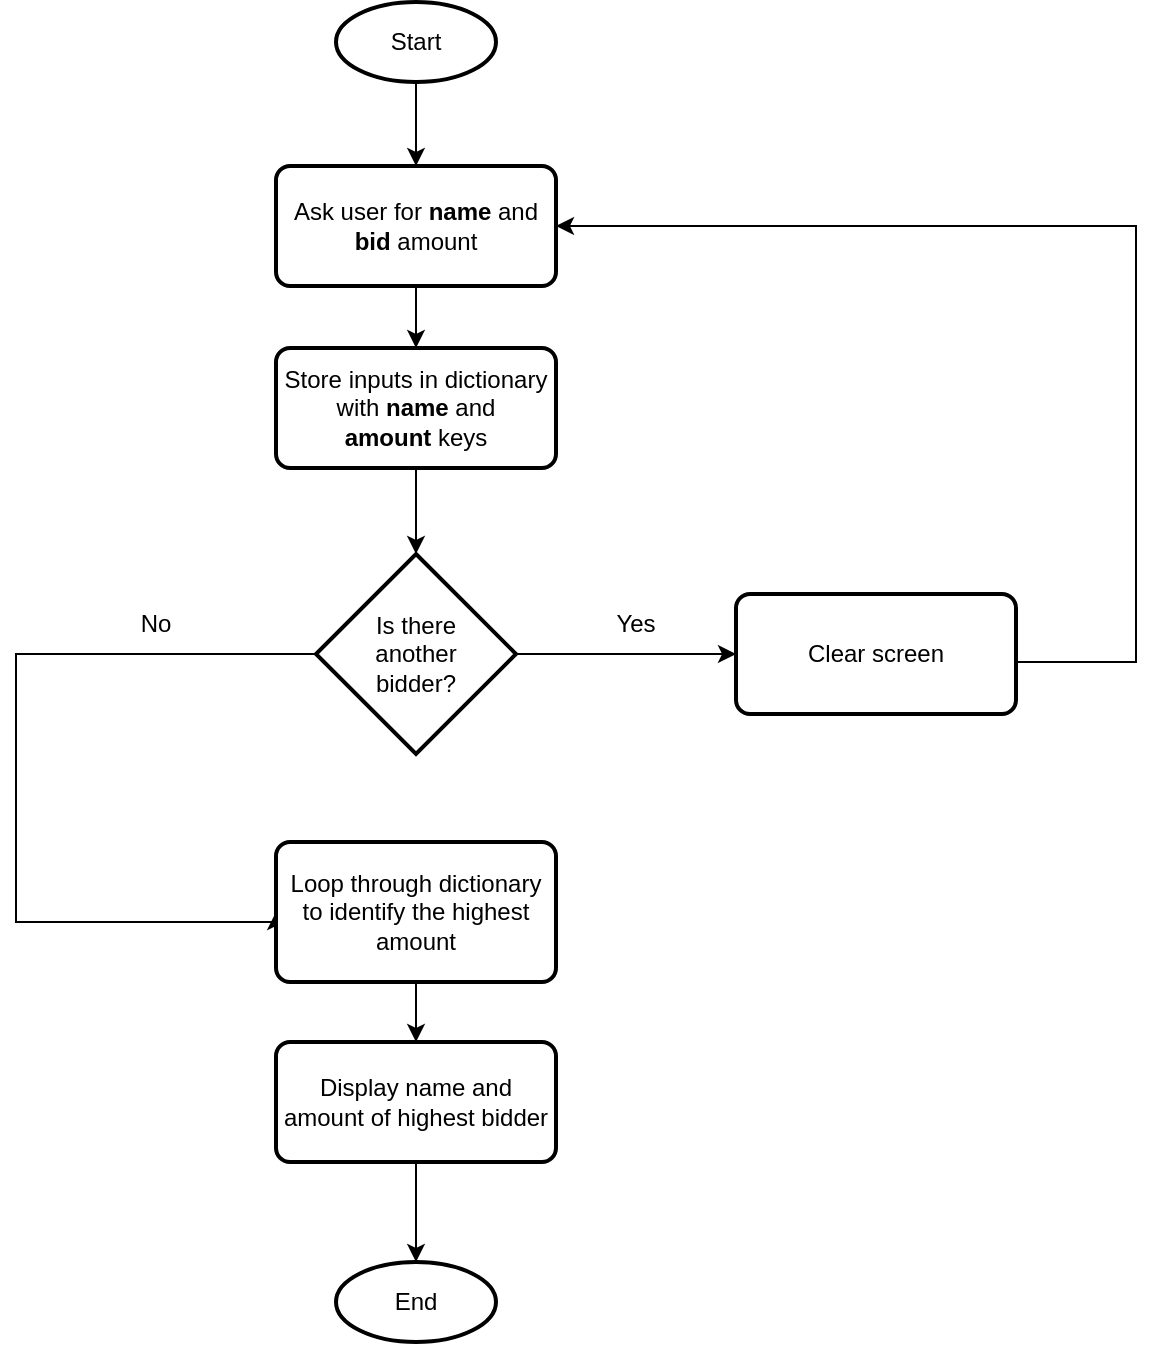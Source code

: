 <mxfile version="23.1.1" type="github">
  <diagram name="Page-1" id="MXwN1AMKVaTRqtl8EzZa">
    <mxGraphModel dx="1222" dy="705" grid="1" gridSize="10" guides="1" tooltips="1" connect="1" arrows="1" fold="1" page="1" pageScale="1" pageWidth="850" pageHeight="1100" math="0" shadow="0">
      <root>
        <mxCell id="0" />
        <mxCell id="1" parent="0" />
        <mxCell id="0VK2PfKCR7JdSG4__-p1-16" style="edgeStyle=orthogonalEdgeStyle;rounded=0;orthogonalLoop=1;jettySize=auto;html=1;" edge="1" parent="1" source="0VK2PfKCR7JdSG4__-p1-1" target="0VK2PfKCR7JdSG4__-p1-2">
          <mxGeometry relative="1" as="geometry" />
        </mxCell>
        <mxCell id="0VK2PfKCR7JdSG4__-p1-1" value="Start" style="strokeWidth=2;html=1;shape=mxgraph.flowchart.start_1;whiteSpace=wrap;" vertex="1" parent="1">
          <mxGeometry x="320" y="20" width="80" height="40" as="geometry" />
        </mxCell>
        <mxCell id="0VK2PfKCR7JdSG4__-p1-17" style="edgeStyle=orthogonalEdgeStyle;rounded=0;orthogonalLoop=1;jettySize=auto;html=1;" edge="1" parent="1" source="0VK2PfKCR7JdSG4__-p1-2" target="0VK2PfKCR7JdSG4__-p1-9">
          <mxGeometry relative="1" as="geometry" />
        </mxCell>
        <mxCell id="0VK2PfKCR7JdSG4__-p1-2" value="Ask user for &lt;b&gt;name&lt;/b&gt;&amp;nbsp;and &lt;b&gt;bid&lt;/b&gt;&amp;nbsp;amount" style="rounded=1;whiteSpace=wrap;html=1;absoluteArcSize=1;arcSize=14;strokeWidth=2;" vertex="1" parent="1">
          <mxGeometry x="290" y="102" width="140" height="60" as="geometry" />
        </mxCell>
        <mxCell id="0VK2PfKCR7JdSG4__-p1-15" style="edgeStyle=orthogonalEdgeStyle;rounded=0;orthogonalLoop=1;jettySize=auto;html=1;entryX=0;entryY=0.5;entryDx=0;entryDy=0;" edge="1" parent="1" source="0VK2PfKCR7JdSG4__-p1-6" target="0VK2PfKCR7JdSG4__-p1-12">
          <mxGeometry relative="1" as="geometry" />
        </mxCell>
        <mxCell id="0VK2PfKCR7JdSG4__-p1-19" style="edgeStyle=orthogonalEdgeStyle;rounded=0;orthogonalLoop=1;jettySize=auto;html=1;entryX=0;entryY=0.5;entryDx=0;entryDy=0;" edge="1" parent="1" source="0VK2PfKCR7JdSG4__-p1-6" target="0VK2PfKCR7JdSG4__-p1-8">
          <mxGeometry relative="1" as="geometry">
            <Array as="points">
              <mxPoint x="160" y="346" />
              <mxPoint x="160" y="480" />
              <mxPoint x="290" y="480" />
            </Array>
          </mxGeometry>
        </mxCell>
        <mxCell id="0VK2PfKCR7JdSG4__-p1-6" value="Is there &lt;br&gt;another &lt;br&gt;bidder?" style="strokeWidth=2;html=1;shape=mxgraph.flowchart.decision;whiteSpace=wrap;" vertex="1" parent="1">
          <mxGeometry x="310" y="296" width="100" height="100" as="geometry" />
        </mxCell>
        <mxCell id="0VK2PfKCR7JdSG4__-p1-23" style="edgeStyle=orthogonalEdgeStyle;rounded=0;orthogonalLoop=1;jettySize=auto;html=1;entryX=0.5;entryY=0;entryDx=0;entryDy=0;" edge="1" parent="1" source="0VK2PfKCR7JdSG4__-p1-8" target="0VK2PfKCR7JdSG4__-p1-11">
          <mxGeometry relative="1" as="geometry" />
        </mxCell>
        <mxCell id="0VK2PfKCR7JdSG4__-p1-8" value="Loop through dictionary to identify the highest amount" style="rounded=1;whiteSpace=wrap;html=1;absoluteArcSize=1;arcSize=14;strokeWidth=2;" vertex="1" parent="1">
          <mxGeometry x="290" y="440" width="140" height="70" as="geometry" />
        </mxCell>
        <mxCell id="0VK2PfKCR7JdSG4__-p1-18" style="edgeStyle=orthogonalEdgeStyle;rounded=0;orthogonalLoop=1;jettySize=auto;html=1;" edge="1" parent="1" source="0VK2PfKCR7JdSG4__-p1-9" target="0VK2PfKCR7JdSG4__-p1-6">
          <mxGeometry relative="1" as="geometry" />
        </mxCell>
        <mxCell id="0VK2PfKCR7JdSG4__-p1-9" value="Store inputs in dictionary with &lt;b&gt;name&lt;/b&gt;&amp;nbsp;and &lt;b&gt;amount&lt;/b&gt;&amp;nbsp;keys" style="rounded=1;whiteSpace=wrap;html=1;absoluteArcSize=1;arcSize=14;strokeWidth=2;" vertex="1" parent="1">
          <mxGeometry x="290" y="193" width="140" height="60" as="geometry" />
        </mxCell>
        <mxCell id="0VK2PfKCR7JdSG4__-p1-24" style="edgeStyle=orthogonalEdgeStyle;rounded=0;orthogonalLoop=1;jettySize=auto;html=1;" edge="1" parent="1" source="0VK2PfKCR7JdSG4__-p1-11" target="0VK2PfKCR7JdSG4__-p1-22">
          <mxGeometry relative="1" as="geometry" />
        </mxCell>
        <mxCell id="0VK2PfKCR7JdSG4__-p1-11" value="Display name and amount of highest bidder" style="rounded=1;whiteSpace=wrap;html=1;absoluteArcSize=1;arcSize=14;strokeWidth=2;" vertex="1" parent="1">
          <mxGeometry x="290" y="540" width="140" height="60" as="geometry" />
        </mxCell>
        <mxCell id="0VK2PfKCR7JdSG4__-p1-13" style="edgeStyle=orthogonalEdgeStyle;rounded=0;orthogonalLoop=1;jettySize=auto;html=1;entryX=1;entryY=0.5;entryDx=0;entryDy=0;" edge="1" parent="1" source="0VK2PfKCR7JdSG4__-p1-12" target="0VK2PfKCR7JdSG4__-p1-2">
          <mxGeometry relative="1" as="geometry">
            <Array as="points">
              <mxPoint x="720" y="350" />
              <mxPoint x="720" y="132" />
            </Array>
          </mxGeometry>
        </mxCell>
        <mxCell id="0VK2PfKCR7JdSG4__-p1-12" value="Clear screen" style="rounded=1;whiteSpace=wrap;html=1;absoluteArcSize=1;arcSize=14;strokeWidth=2;" vertex="1" parent="1">
          <mxGeometry x="520" y="316" width="140" height="60" as="geometry" />
        </mxCell>
        <mxCell id="0VK2PfKCR7JdSG4__-p1-14" value="Yes" style="text;html=1;strokeColor=none;fillColor=none;align=center;verticalAlign=middle;whiteSpace=wrap;rounded=0;" vertex="1" parent="1">
          <mxGeometry x="440" y="316" width="60" height="30" as="geometry" />
        </mxCell>
        <mxCell id="0VK2PfKCR7JdSG4__-p1-20" value="No" style="text;html=1;strokeColor=none;fillColor=none;align=center;verticalAlign=middle;whiteSpace=wrap;rounded=0;" vertex="1" parent="1">
          <mxGeometry x="200" y="316" width="60" height="30" as="geometry" />
        </mxCell>
        <mxCell id="0VK2PfKCR7JdSG4__-p1-22" value="End" style="strokeWidth=2;html=1;shape=mxgraph.flowchart.start_1;whiteSpace=wrap;" vertex="1" parent="1">
          <mxGeometry x="320" y="650" width="80" height="40" as="geometry" />
        </mxCell>
      </root>
    </mxGraphModel>
  </diagram>
</mxfile>
